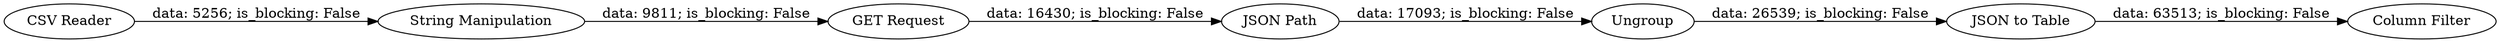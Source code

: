 digraph {
	"-6831889349192307248_7" [label="JSON to Table"]
	"-6831889349192307248_9" [label=Ungroup]
	"-6831889349192307248_10" [label="Column Filter"]
	"-6831889349192307248_1" [label="CSV Reader"]
	"-6831889349192307248_4" [label="GET Request"]
	"-6831889349192307248_8" [label="JSON Path"]
	"-6831889349192307248_5" [label="String Manipulation"]
	"-6831889349192307248_9" -> "-6831889349192307248_7" [label="data: 26539; is_blocking: False"]
	"-6831889349192307248_1" -> "-6831889349192307248_5" [label="data: 5256; is_blocking: False"]
	"-6831889349192307248_8" -> "-6831889349192307248_9" [label="data: 17093; is_blocking: False"]
	"-6831889349192307248_4" -> "-6831889349192307248_8" [label="data: 16430; is_blocking: False"]
	"-6831889349192307248_5" -> "-6831889349192307248_4" [label="data: 9811; is_blocking: False"]
	"-6831889349192307248_7" -> "-6831889349192307248_10" [label="data: 63513; is_blocking: False"]
	rankdir=LR
}
